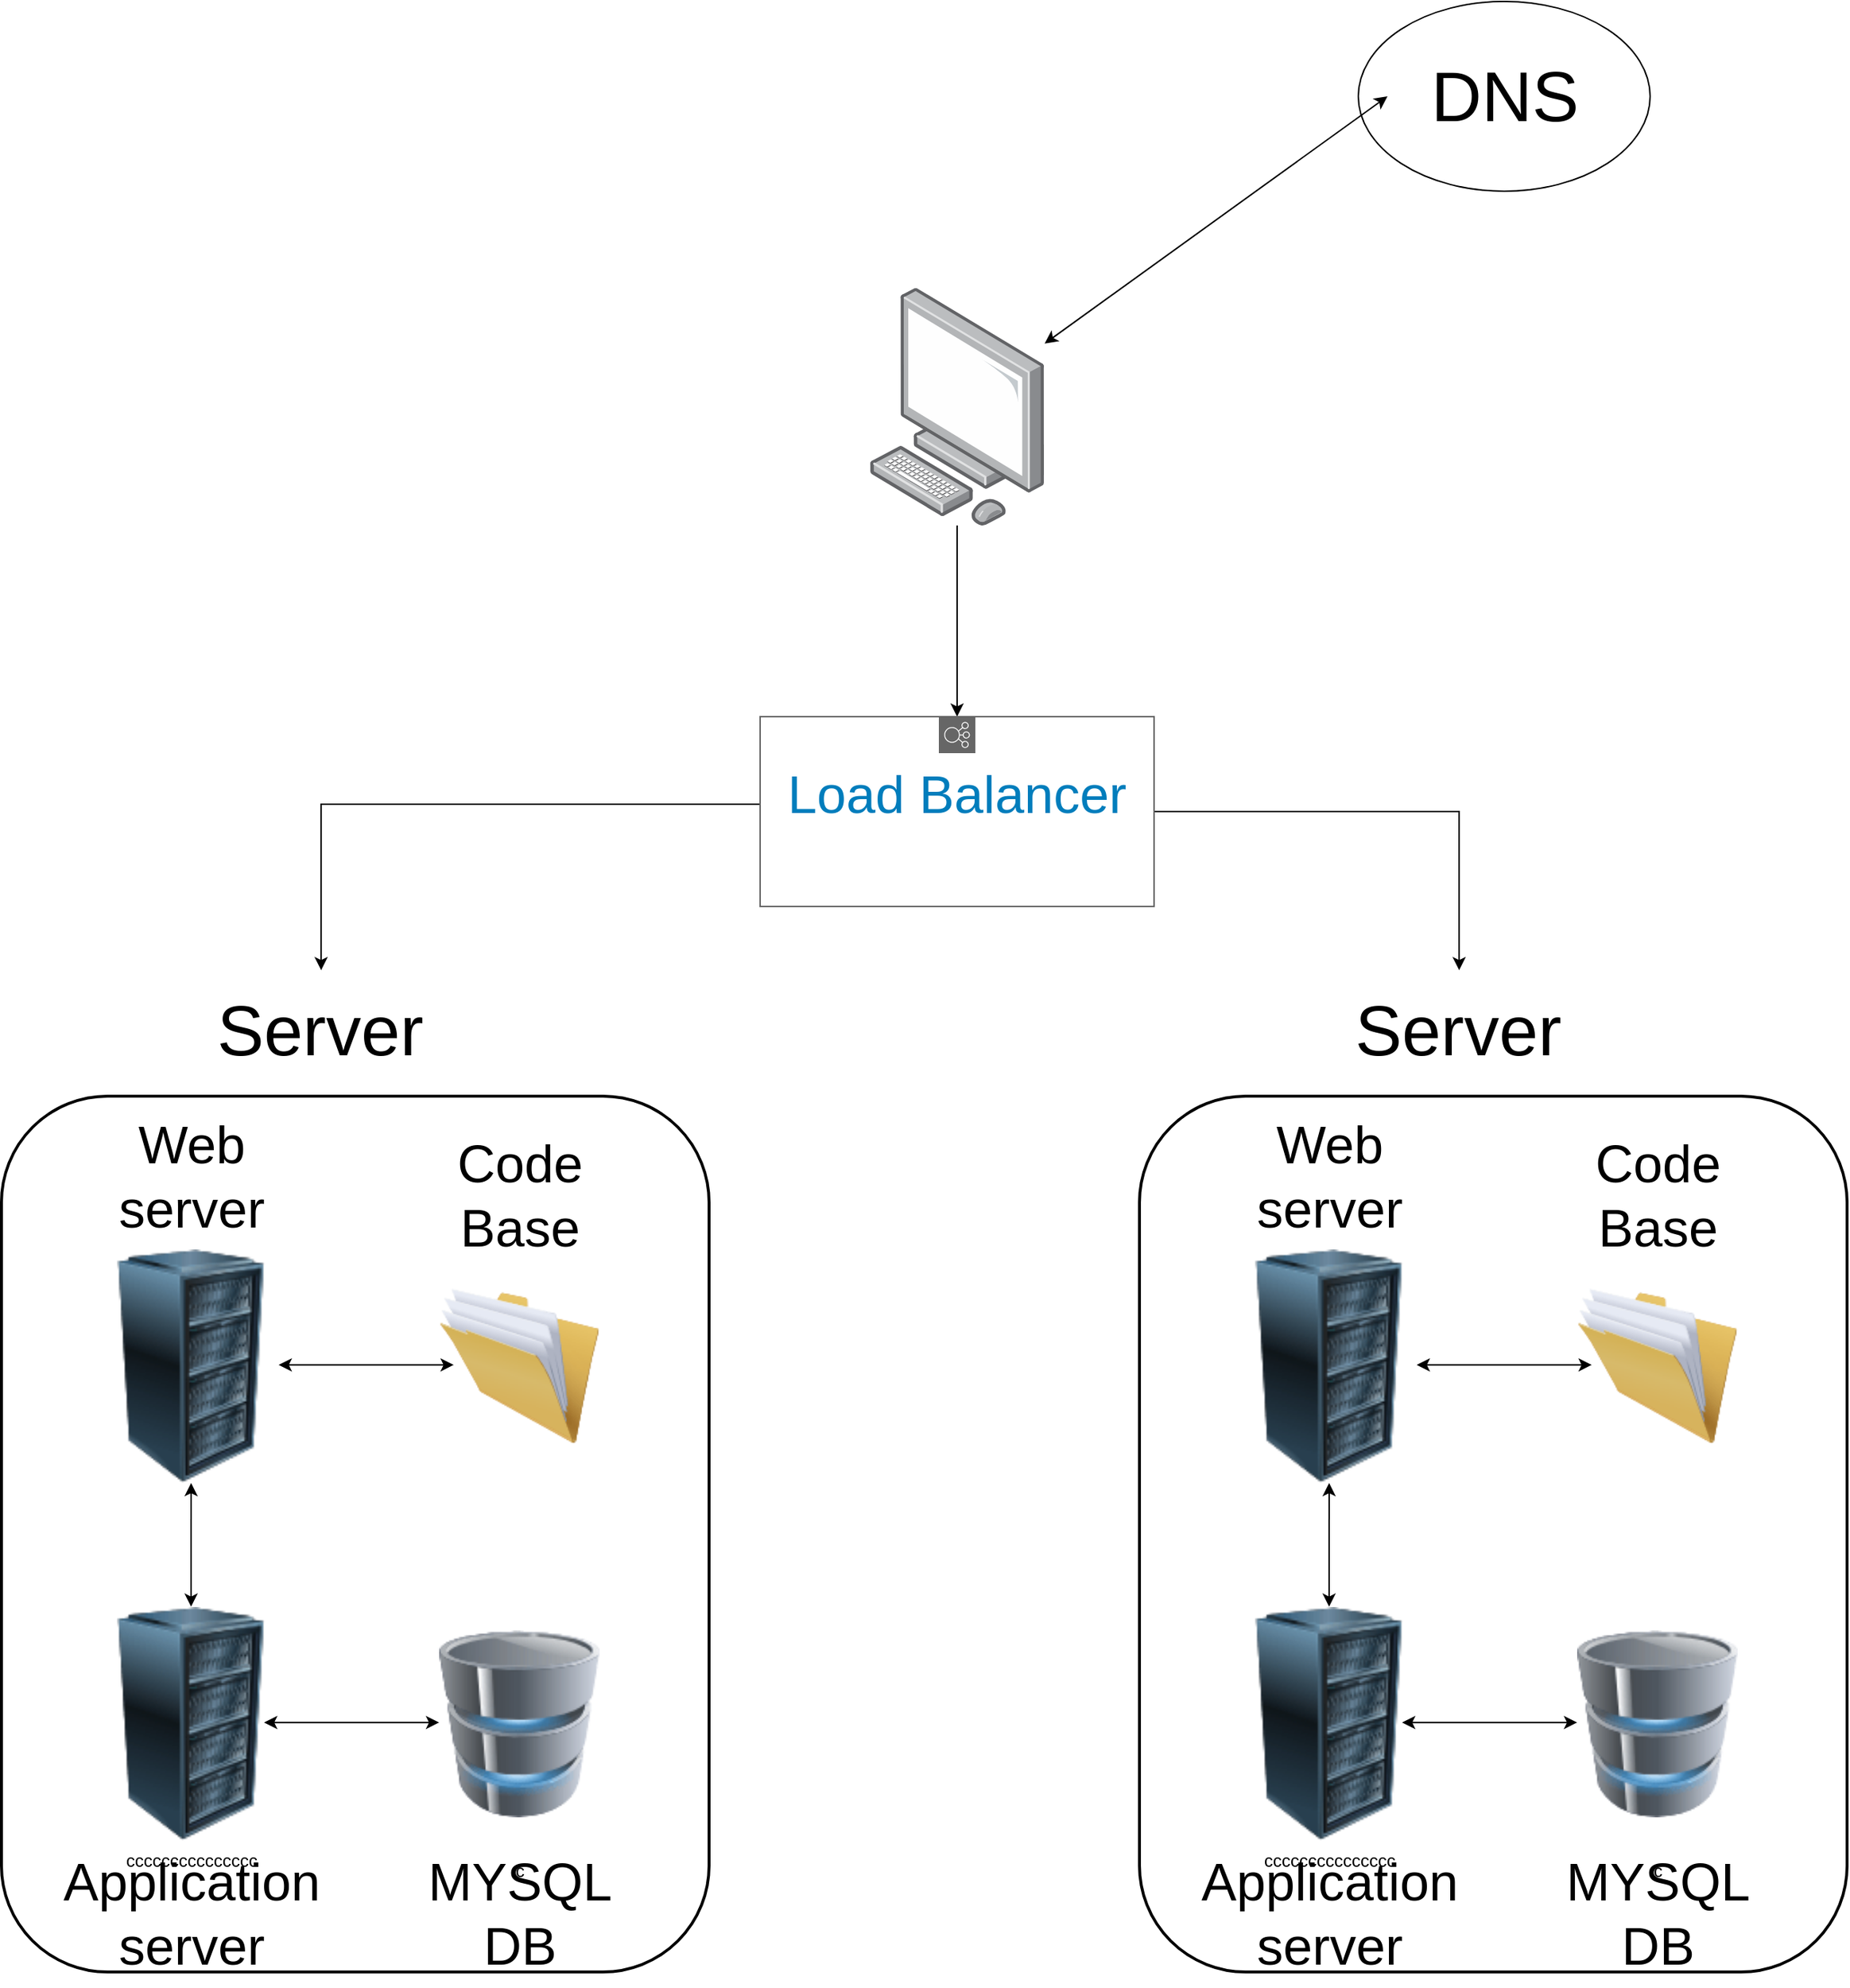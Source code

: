 <mxfile version="21.7.2" type="github">
  <diagram name="Page-1" id="822b0af5-4adb-64df-f703-e8dfc1f81529">
    <mxGraphModel dx="1600" dy="869" grid="1" gridSize="10" guides="1" tooltips="1" connect="1" arrows="1" fold="1" page="1" pageScale="1" pageWidth="1100" pageHeight="850" background="none" math="0" shadow="0">
      <root>
        <mxCell id="0" />
        <mxCell id="1" parent="0" />
        <mxCell id="ULzSa3rQIOnoUFM7LlT5-6" style="edgeStyle=orthogonalEdgeStyle;rounded=0;orthogonalLoop=1;jettySize=auto;html=1;entryX=0.51;entryY=-0.09;entryDx=0;entryDy=0;entryPerimeter=0;" edge="1" parent="1" source="ULzSa3rQIOnoUFM7LlT5-26" target="t5K60pOXcwjWEz2N4Qyh-7">
          <mxGeometry relative="1" as="geometry">
            <Array as="points">
              <mxPoint x="309" y="690" />
            </Array>
          </mxGeometry>
        </mxCell>
        <mxCell id="ULzSa3rQIOnoUFM7LlT5-27" style="edgeStyle=orthogonalEdgeStyle;rounded=0;orthogonalLoop=1;jettySize=auto;html=1;" edge="1" parent="1" source="t5K60pOXcwjWEz2N4Qyh-1" target="ULzSa3rQIOnoUFM7LlT5-26">
          <mxGeometry relative="1" as="geometry" />
        </mxCell>
        <mxCell id="t5K60pOXcwjWEz2N4Qyh-1" value="" style="image;points=[];aspect=fixed;html=1;align=center;shadow=0;dashed=0;image=img/lib/allied_telesis/computer_and_terminals/Personal_Computer.svg;" parent="1" vertex="1">
          <mxGeometry x="685" y="336.32" width="120" height="162.63" as="geometry" />
        </mxCell>
        <mxCell id="t5K60pOXcwjWEz2N4Qyh-2" value="" style="image;html=1;image=img/lib/clip_art/computers/Server_Rack_128x128.png" parent="1" vertex="1">
          <mxGeometry x="150" y="995" width="140" height="160" as="geometry" />
        </mxCell>
        <mxCell id="t5K60pOXcwjWEz2N4Qyh-4" value="ccccccccccccccc" style="image;html=1;image=img/lib/clip_art/computers/Server_Rack_128x128.png" parent="1" vertex="1">
          <mxGeometry x="150" y="1240" width="140" height="160" as="geometry" />
        </mxCell>
        <mxCell id="t5K60pOXcwjWEz2N4Qyh-5" value="" style="rounded=1;whiteSpace=wrap;html=1;fillColor=none;strokeColor=#000000;strokeWidth=2;" parent="1" vertex="1">
          <mxGeometry x="90" y="890" width="485" height="600" as="geometry" />
        </mxCell>
        <mxCell id="t5K60pOXcwjWEz2N4Qyh-6" value="" style="ellipse;whiteSpace=wrap;html=1;" parent="1" vertex="1">
          <mxGeometry x="1020" y="140" width="200" height="130" as="geometry" />
        </mxCell>
        <mxCell id="t5K60pOXcwjWEz2N4Qyh-7" value="&lt;font style=&quot;font-size: 48px;&quot;&gt;Server&lt;/font&gt;" style="text;html=1;align=center;verticalAlign=middle;resizable=0;points=[];autosize=1;strokeColor=none;fillColor=none;" parent="1" vertex="1">
          <mxGeometry x="227.5" y="810" width="160" height="70" as="geometry" />
        </mxCell>
        <mxCell id="t5K60pOXcwjWEz2N4Qyh-9" value="&lt;font style=&quot;&quot;&gt;&lt;font style=&quot;font-size: 36px;&quot;&gt;Web&lt;br&gt;server&lt;/font&gt;&lt;br&gt;&lt;/font&gt;" style="text;html=1;align=center;verticalAlign=middle;resizable=0;points=[];autosize=1;strokeColor=none;fillColor=none;" parent="1" vertex="1">
          <mxGeometry x="160" y="895" width="120" height="100" as="geometry" />
        </mxCell>
        <mxCell id="t5K60pOXcwjWEz2N4Qyh-10" value="&lt;font style=&quot;&quot;&gt;&lt;font style=&quot;font-size: 36px;&quot;&gt;Application&lt;br&gt;server&lt;/font&gt;&lt;br&gt;&lt;/font&gt;" style="text;html=1;align=center;verticalAlign=middle;resizable=0;points=[];autosize=1;strokeColor=none;fillColor=none;" parent="1" vertex="1">
          <mxGeometry x="120" y="1400" width="200" height="100" as="geometry" />
        </mxCell>
        <mxCell id="t5K60pOXcwjWEz2N4Qyh-15" value="" style="endArrow=classic;startArrow=classic;html=1;rounded=0;exitX=0.268;exitY=0.583;exitDx=0;exitDy=0;exitPerimeter=0;" parent="1" target="t5K60pOXcwjWEz2N4Qyh-2" edge="1" source="t5K60pOXcwjWEz2N4Qyh-5">
          <mxGeometry width="50" height="50" relative="1" as="geometry">
            <mxPoint x="550" y="470" as="sourcePoint" />
            <mxPoint x="600" y="420" as="targetPoint" />
          </mxGeometry>
        </mxCell>
        <mxCell id="t5K60pOXcwjWEz2N4Qyh-16" value="" style="endArrow=classic;startArrow=classic;html=1;rounded=0;entryX=0.1;entryY=0.5;entryDx=0;entryDy=0;entryPerimeter=0;" parent="1" source="t5K60pOXcwjWEz2N4Qyh-1" target="t5K60pOXcwjWEz2N4Qyh-6" edge="1">
          <mxGeometry width="50" height="50" relative="1" as="geometry">
            <mxPoint x="109.47" y="347.5" as="sourcePoint" />
            <mxPoint x="109.47" y="262.5" as="targetPoint" />
          </mxGeometry>
        </mxCell>
        <mxCell id="t5K60pOXcwjWEz2N4Qyh-17" value="&lt;font style=&quot;font-size: 48px;&quot;&gt;DNS&lt;/font&gt;" style="text;html=1;align=center;verticalAlign=middle;resizable=0;points=[];autosize=1;strokeColor=none;fillColor=none;" parent="1" vertex="1">
          <mxGeometry x="1060" y="170" width="120" height="70" as="geometry" />
        </mxCell>
        <mxCell id="t5K60pOXcwjWEz2N4Qyh-18" value="c" style="image;html=1;image=img/lib/clip_art/computers/Database_128x128.png" parent="1" vertex="1">
          <mxGeometry x="390" y="1233" width="110" height="174" as="geometry" />
        </mxCell>
        <mxCell id="t5K60pOXcwjWEz2N4Qyh-19" value="&lt;font style=&quot;&quot;&gt;&lt;span style=&quot;font-size: 36px;&quot;&gt;MYSQL&lt;br&gt;DB&lt;/span&gt;&lt;br&gt;&lt;/font&gt;" style="text;html=1;align=center;verticalAlign=middle;resizable=0;points=[];autosize=1;strokeColor=none;fillColor=none;" parent="1" vertex="1">
          <mxGeometry x="370" y="1400" width="150" height="100" as="geometry" />
        </mxCell>
        <mxCell id="t5K60pOXcwjWEz2N4Qyh-21" value="" style="endArrow=classic;startArrow=classic;html=1;rounded=0;" parent="1" edge="1">
          <mxGeometry width="50" height="50" relative="1" as="geometry">
            <mxPoint x="270" y="1319.09" as="sourcePoint" />
            <mxPoint x="390" y="1319.09" as="targetPoint" />
          </mxGeometry>
        </mxCell>
        <mxCell id="ULzSa3rQIOnoUFM7LlT5-3" value="" style="image;html=1;image=img/lib/clip_art/general/Full_Folder_128x128.png" vertex="1" parent="1">
          <mxGeometry x="390" y="1007.5" width="110" height="135" as="geometry" />
        </mxCell>
        <mxCell id="ULzSa3rQIOnoUFM7LlT5-4" value="" style="endArrow=classic;startArrow=classic;html=1;rounded=0;" edge="1" parent="1">
          <mxGeometry width="50" height="50" relative="1" as="geometry">
            <mxPoint x="280" y="1074.09" as="sourcePoint" />
            <mxPoint x="400" y="1074.09" as="targetPoint" />
          </mxGeometry>
        </mxCell>
        <mxCell id="ULzSa3rQIOnoUFM7LlT5-5" value="&lt;font style=&quot;&quot;&gt;&lt;span style=&quot;font-size: 36px;&quot;&gt;Code&lt;br&gt;Base&lt;/span&gt;&lt;br&gt;&lt;/font&gt;" style="text;html=1;align=center;verticalAlign=middle;resizable=0;points=[];autosize=1;strokeColor=none;fillColor=none;" vertex="1" parent="1">
          <mxGeometry x="390" y="907.5" width="110" height="100" as="geometry" />
        </mxCell>
        <mxCell id="ULzSa3rQIOnoUFM7LlT5-8" style="edgeStyle=orthogonalEdgeStyle;rounded=0;orthogonalLoop=1;jettySize=auto;html=1;entryX=0.51;entryY=-0.09;entryDx=0;entryDy=0;entryPerimeter=0;" edge="1" parent="1" source="ULzSa3rQIOnoUFM7LlT5-26" target="ULzSa3rQIOnoUFM7LlT5-14">
          <mxGeometry relative="1" as="geometry">
            <mxPoint x="750" y="630" as="sourcePoint" />
          </mxGeometry>
        </mxCell>
        <mxCell id="ULzSa3rQIOnoUFM7LlT5-10" value="" style="image;html=1;image=img/lib/clip_art/computers/Server_Rack_128x128.png" vertex="1" parent="1">
          <mxGeometry x="930" y="995" width="140" height="160" as="geometry" />
        </mxCell>
        <mxCell id="ULzSa3rQIOnoUFM7LlT5-11" value="ccccccccccccccc" style="image;html=1;image=img/lib/clip_art/computers/Server_Rack_128x128.png" vertex="1" parent="1">
          <mxGeometry x="930" y="1240" width="140" height="160" as="geometry" />
        </mxCell>
        <mxCell id="ULzSa3rQIOnoUFM7LlT5-12" value="" style="rounded=1;whiteSpace=wrap;html=1;fillColor=none;strokeColor=#000000;strokeWidth=2;" vertex="1" parent="1">
          <mxGeometry x="870" y="890" width="485" height="600" as="geometry" />
        </mxCell>
        <mxCell id="ULzSa3rQIOnoUFM7LlT5-14" value="&lt;font style=&quot;font-size: 48px;&quot;&gt;Server&lt;/font&gt;" style="text;html=1;align=center;verticalAlign=middle;resizable=0;points=[];autosize=1;strokeColor=none;fillColor=none;" vertex="1" parent="1">
          <mxGeometry x="1007.5" y="810" width="160" height="70" as="geometry" />
        </mxCell>
        <mxCell id="ULzSa3rQIOnoUFM7LlT5-15" value="&lt;font style=&quot;&quot;&gt;&lt;font style=&quot;font-size: 36px;&quot;&gt;Web&lt;br&gt;server&lt;/font&gt;&lt;br&gt;&lt;/font&gt;" style="text;html=1;align=center;verticalAlign=middle;resizable=0;points=[];autosize=1;strokeColor=none;fillColor=none;" vertex="1" parent="1">
          <mxGeometry x="940" y="895" width="120" height="100" as="geometry" />
        </mxCell>
        <mxCell id="ULzSa3rQIOnoUFM7LlT5-16" value="&lt;font style=&quot;&quot;&gt;&lt;font style=&quot;font-size: 36px;&quot;&gt;Application&lt;br&gt;server&lt;/font&gt;&lt;br&gt;&lt;/font&gt;" style="text;html=1;align=center;verticalAlign=middle;resizable=0;points=[];autosize=1;strokeColor=none;fillColor=none;" vertex="1" parent="1">
          <mxGeometry x="900" y="1400" width="200" height="100" as="geometry" />
        </mxCell>
        <mxCell id="ULzSa3rQIOnoUFM7LlT5-17" value="" style="endArrow=classic;startArrow=classic;html=1;rounded=0;exitX=0.268;exitY=0.583;exitDx=0;exitDy=0;exitPerimeter=0;" edge="1" parent="1" source="ULzSa3rQIOnoUFM7LlT5-12" target="ULzSa3rQIOnoUFM7LlT5-10">
          <mxGeometry width="50" height="50" relative="1" as="geometry">
            <mxPoint x="1330" y="470" as="sourcePoint" />
            <mxPoint x="1380" y="420" as="targetPoint" />
          </mxGeometry>
        </mxCell>
        <mxCell id="ULzSa3rQIOnoUFM7LlT5-20" value="c" style="image;html=1;image=img/lib/clip_art/computers/Database_128x128.png" vertex="1" parent="1">
          <mxGeometry x="1170" y="1233" width="110" height="174" as="geometry" />
        </mxCell>
        <mxCell id="ULzSa3rQIOnoUFM7LlT5-21" value="&lt;font style=&quot;&quot;&gt;&lt;span style=&quot;font-size: 36px;&quot;&gt;MYSQL&lt;br&gt;DB&lt;/span&gt;&lt;br&gt;&lt;/font&gt;" style="text;html=1;align=center;verticalAlign=middle;resizable=0;points=[];autosize=1;strokeColor=none;fillColor=none;" vertex="1" parent="1">
          <mxGeometry x="1150" y="1400" width="150" height="100" as="geometry" />
        </mxCell>
        <mxCell id="ULzSa3rQIOnoUFM7LlT5-22" value="" style="endArrow=classic;startArrow=classic;html=1;rounded=0;" edge="1" parent="1">
          <mxGeometry width="50" height="50" relative="1" as="geometry">
            <mxPoint x="1050" y="1319.09" as="sourcePoint" />
            <mxPoint x="1170" y="1319.09" as="targetPoint" />
          </mxGeometry>
        </mxCell>
        <mxCell id="ULzSa3rQIOnoUFM7LlT5-23" value="" style="image;html=1;image=img/lib/clip_art/general/Full_Folder_128x128.png" vertex="1" parent="1">
          <mxGeometry x="1170" y="1007.5" width="110" height="135" as="geometry" />
        </mxCell>
        <mxCell id="ULzSa3rQIOnoUFM7LlT5-24" value="" style="endArrow=classic;startArrow=classic;html=1;rounded=0;" edge="1" parent="1">
          <mxGeometry width="50" height="50" relative="1" as="geometry">
            <mxPoint x="1060" y="1074.09" as="sourcePoint" />
            <mxPoint x="1180" y="1074.09" as="targetPoint" />
          </mxGeometry>
        </mxCell>
        <mxCell id="ULzSa3rQIOnoUFM7LlT5-25" value="&lt;font style=&quot;&quot;&gt;&lt;span style=&quot;font-size: 36px;&quot;&gt;Code&lt;br&gt;Base&lt;/span&gt;&lt;br&gt;&lt;/font&gt;" style="text;html=1;align=center;verticalAlign=middle;resizable=0;points=[];autosize=1;strokeColor=none;fillColor=none;" vertex="1" parent="1">
          <mxGeometry x="1170" y="907.5" width="110" height="100" as="geometry" />
        </mxCell>
        <mxCell id="ULzSa3rQIOnoUFM7LlT5-26" value="&lt;font style=&quot;font-size: 36px;&quot;&gt;Load &lt;/font&gt;&lt;font style=&quot;font-size: 36px;&quot;&gt;Balancer&lt;/font&gt;" style="sketch=0;outlineConnect=0;gradientColor=none;html=1;whiteSpace=wrap;fontSize=12;fontStyle=0;shape=mxgraph.aws4.groupCenter;grIcon=mxgraph.aws4.group_elastic_load_balancing;grStroke=1;strokeColor=#666666;fillColor=none;verticalAlign=top;align=center;fontColor=#007DBC;dashed=0;spacingTop=25;" vertex="1" parent="1">
          <mxGeometry x="610" y="630" width="270" height="130" as="geometry" />
        </mxCell>
      </root>
    </mxGraphModel>
  </diagram>
</mxfile>
